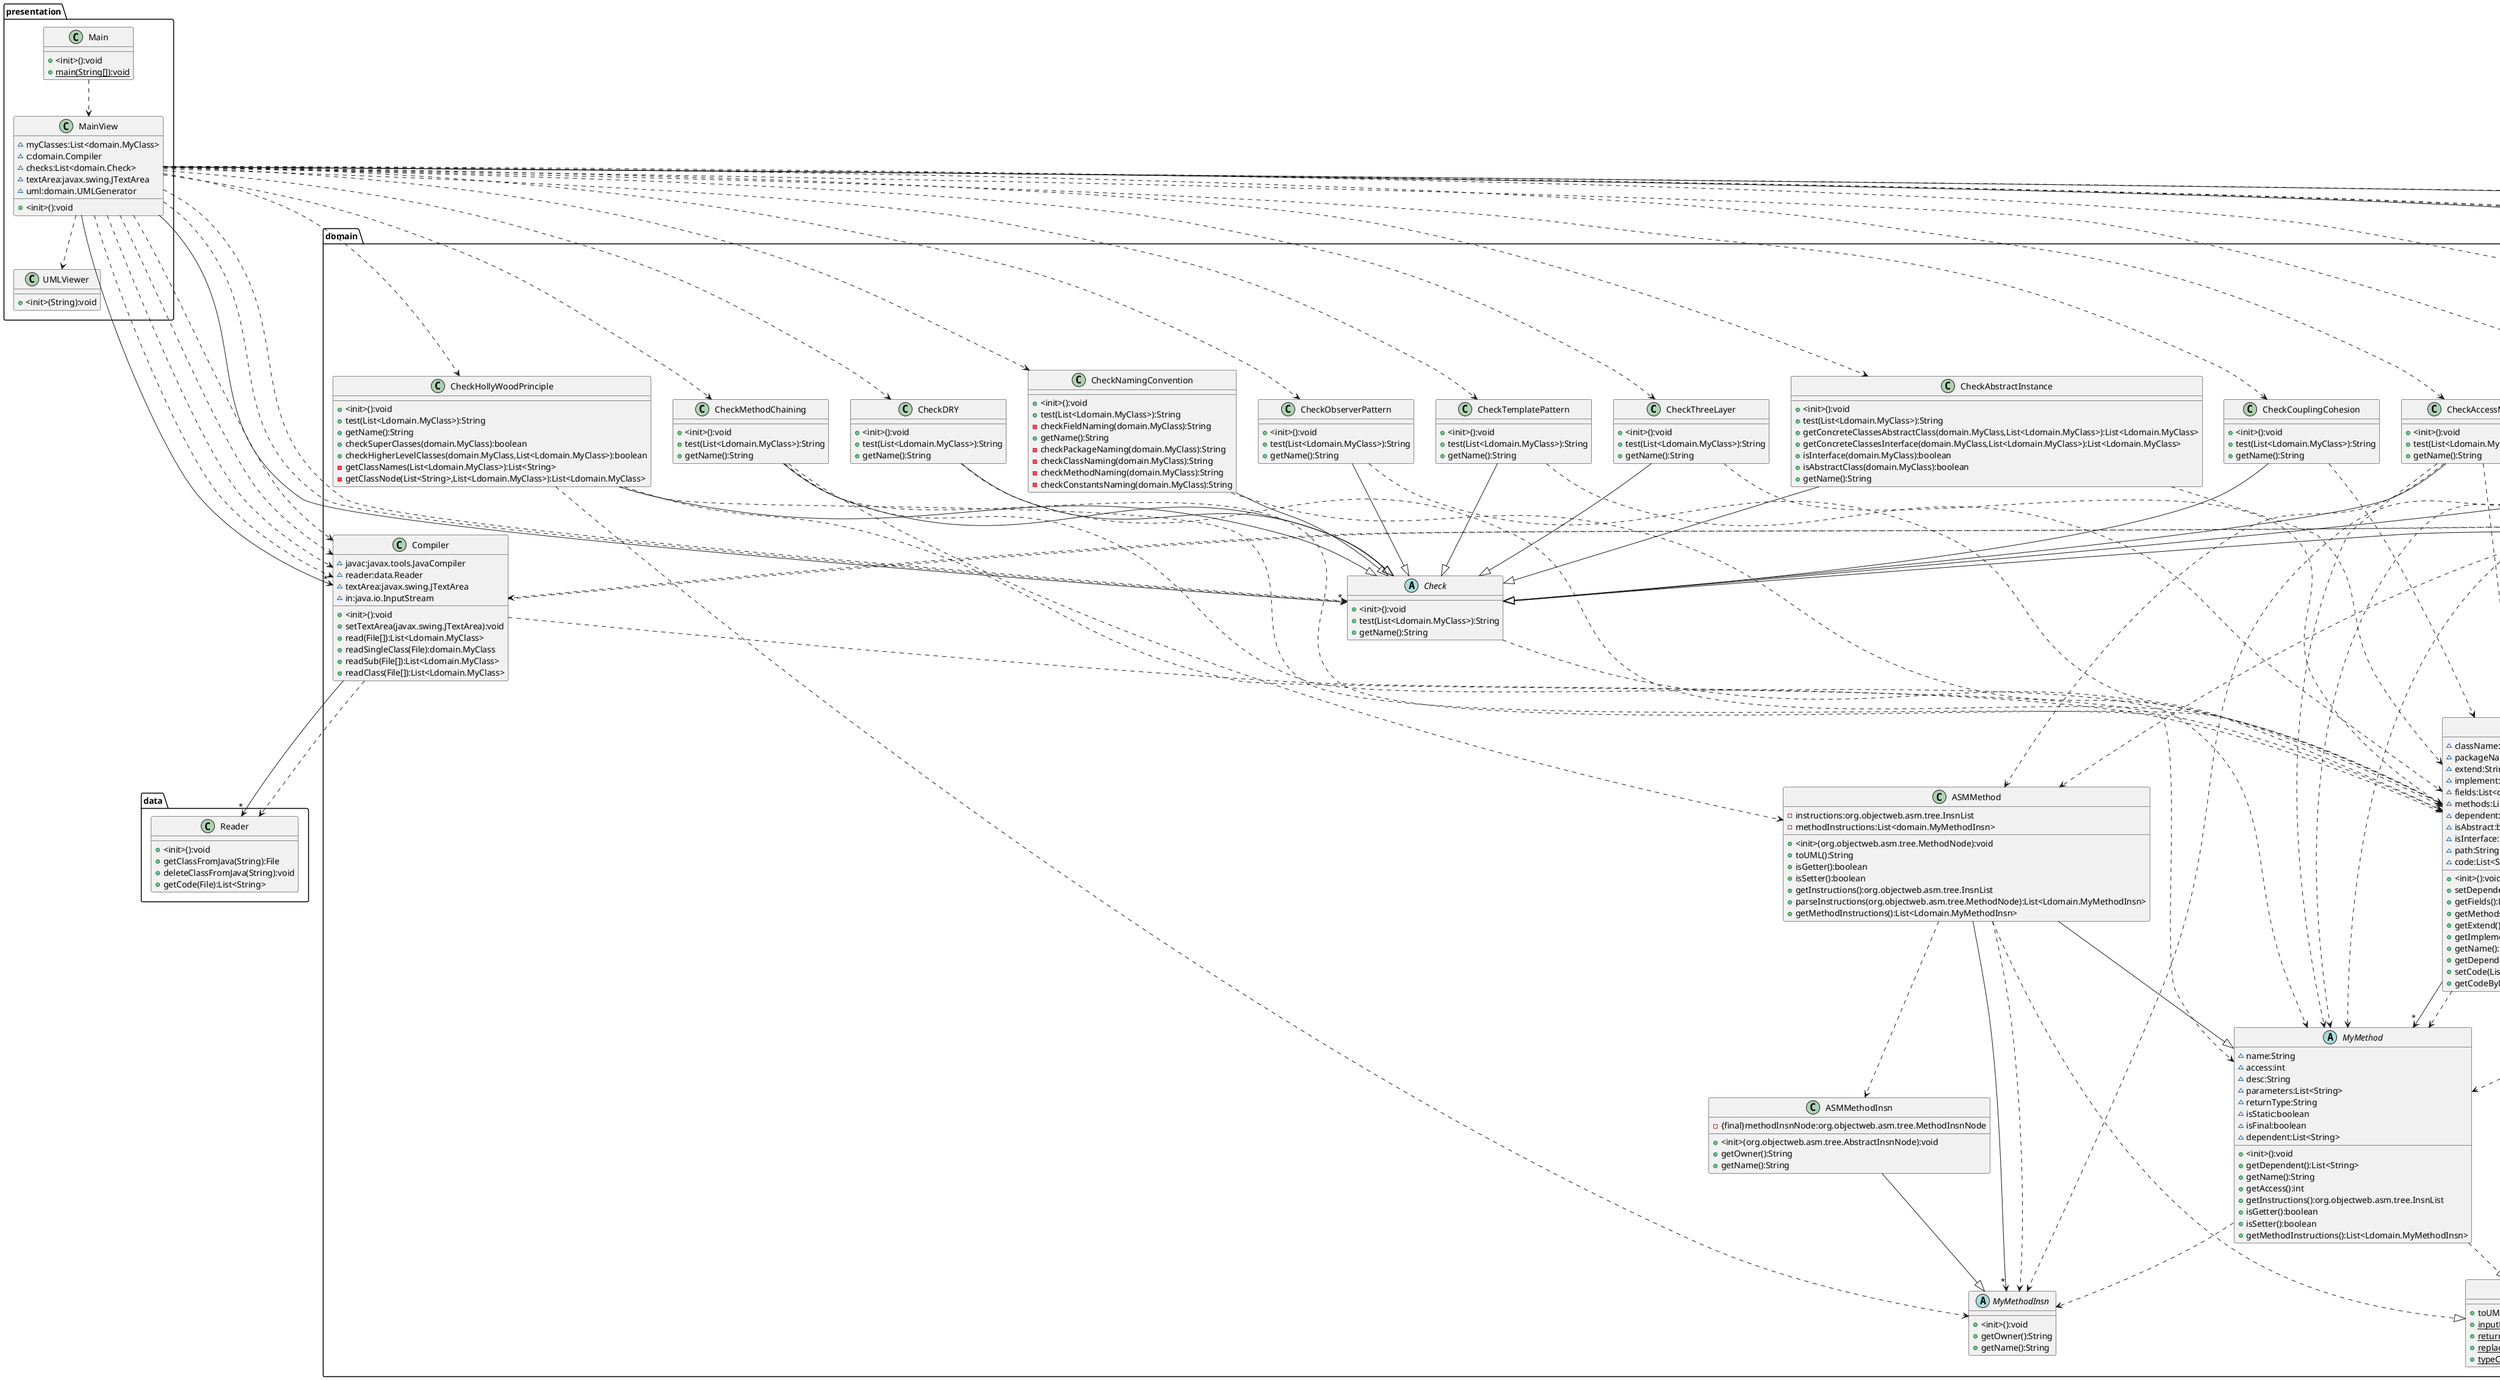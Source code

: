 @startuml
class data.Reader{
    +<init>():void
    +getClassFromJava(String):File
    +deleteClassFromJava(String):void
    +getCode(File):List<String>
}

class domain.ASMClass{
    -nestClasses:List<domain.MyClass>
    +<init>(org.objectweb.asm.tree.ClassNode,String):void
    +toClassUML():String
    +toRelationUML(List<String>):String
    +setDependent(List<String>):void
}

class domain.ASMField{
    +<init>(org.objectweb.asm.tree.FieldNode):void
    +toUML():String
}

class domain.ASMMethod{
    -instructions:org.objectweb.asm.tree.InsnList
    -methodInstructions:List<domain.MyMethodInsn>
    +<init>(org.objectweb.asm.tree.MethodNode):void
    +toUML():String
    +isGetter():boolean
    +isSetter():boolean
    +getInstructions():org.objectweb.asm.tree.InsnList
    +parseInstructions(org.objectweb.asm.tree.MethodNode):List<Ldomain.MyMethodInsn>
    +getMethodInstructions():List<Ldomain.MyMethodInsn>
}

class domain.ASMMethodInsn{
    -{final}methodInsnNode:org.objectweb.asm.tree.MethodInsnNode
    +<init>(org.objectweb.asm.tree.AbstractInsnNode):void
    +getOwner():String
    +getName():String
}

abstract class domain.Check{
    +<init>():void
    +test(List<Ldomain.MyClass>):String
    +getName():String
}

class domain.CheckAbstractInstance{
    +<init>():void
    +test(List<Ldomain.MyClass>):String
    +getConcreteClassesAbstractClass(domain.MyClass,List<Ldomain.MyClass>):List<Ldomain.MyClass>
    +getConcreteClassesInterface(domain.MyClass,List<Ldomain.MyClass>):List<Ldomain.MyClass>
    +isInterface(domain.MyClass):boolean
    +isAbstractClass(domain.MyClass):boolean
    +getName():String
}

class domain.CheckAccessModifier{
    +<init>():void
    +test(List<Ldomain.MyClass>):String
    +getName():String
}

class domain.CheckAdapterPattern{
    +<init>():void
    +test(List<Ldomain.MyClass>):String
    +getPossibleTargetsFromPossibleClients(List<Ldomain.MyClass>):List<Ldomain.MyClass>
    -getClassNode(String,List<Ldomain.MyClass>):domain.MyClass
    -getClassNames(List<Ldomain.MyClass>):List<String>
    +getPossibleAdaptersFromAdaptees(List<Ldomain.MyClass>):List<Ldomain.MyClass>
    -getFieldType(domain.MyField):String
    +getAdapters(List<Ldomain.MyClass>,List<Ldomain.MyClass>):List<Ldomain.MyClass>
    +getName():String
}

class domain.CheckCouplingCohesion{
    +<init>():void
    +test(List<Ldomain.MyClass>):String
    +getName():String
}

class domain.CheckDataClass{
    +<init>():void
    +test(List<Ldomain.MyClass>):String
    +getName():String
}

class domain.CheckDRY{
    +<init>():void
    +test(List<Ldomain.MyClass>):String
    +getName():String
}

class domain.CheckHollyWoodPrinciple{
    +<init>():void
    +test(List<Ldomain.MyClass>):String
    +getName():String
    +checkSuperClasses(domain.MyClass):boolean
    +checkHigherLevelClasses(domain.MyClass,List<Ldomain.MyClass>):boolean
    -getClassNames(List<Ldomain.MyClass>):List<String>
    -getClassNode(List<String>,List<Ldomain.MyClass>):List<Ldomain.MyClass>
}

class domain.CheckMethodChaining{
    +<init>():void
    +test(List<Ldomain.MyClass>):String
    +getName():String
}

class domain.CheckNamingConvention{
    +<init>():void
    +test(List<Ldomain.MyClass>):String
    -checkFieldNaming(domain.MyClass):String
    +getName():String
    -checkPackageNaming(domain.MyClass):String
    -checkClassNaming(domain.MyClass):String
    -checkMethodNaming(domain.MyClass):String
    -checkConstantsNaming(domain.MyClass):String
}

class domain.CheckObserverPattern{
    +<init>():void
    +test(List<Ldomain.MyClass>):String
    +getName():String
}

class domain.CheckTemplatePattern{
    +<init>():void
    +test(List<Ldomain.MyClass>):String
    +getName():String
}

class domain.CheckThreeLayer{
    +<init>():void
    +test(List<Ldomain.MyClass>):String
    +getName():String
}

class domain.ClassRelation{
    ~hasa:List<String,String>
    ~extend:List<String,String>
    ~implement:List<String,String>
    ~dependent:List<String,String>
    +<init>(List<Ldomain.MyClass>):void
}

abstract class domain.CohesionMetric{
    +<init>():void
}

class domain.Compiler{
    ~javac:javax.tools.JavaCompiler
    ~reader:data.Reader
    ~textArea:javax.swing.JTextArea
    ~in:java.io.InputStream
    +<init>():void
    +setTextArea(javax.swing.JTextArea):void
    +read(File[]):List<Ldomain.MyClass>
    +readSingleClass(File):domain.MyClass
    +readSub(File[]):List<Ldomain.MyClass>
    +readClass(File[]):List<Ldomain.MyClass>
}

abstract class domain.CouplingMetric{
    +<init>():void
}

class domain.FentonAndMeltonMetric{
    +<init>():void
}

class domain.LCOM4{
    +<init>():void
}

abstract class domain.MyClass{
    ~className:String
    ~packageName:String
    ~extend:String
    ~implement:List<String>
    ~fields:List<domain.MyField>
    ~methods:List<domain.MyMethod>
    ~dependent:List<String>
    ~isAbstract:boolean
    ~isInterface:boolean
    ~path:String
    ~code:List<String>
    +<init>():void
    +setDependent(List<String>):void
    +getFields():List<Ldomain.MyField>
    +getMethods():List<Ldomain.MyMethod>
    +getExtend():String
    +getImplement():List<String>
    +getName():String
    +getDependent():List<String>
    +setCode(List<String>):void
    +getCodeByLine(int):String
}

abstract class domain.MyField{
    ~name:String
    ~desc:String
    ~isList:boolean
    ~listType:String
    ~isStatic:boolean
    ~isFinal:boolean
    ~access:int
    +<init>():void
    +getType():String
    +getName():String
    +getAccess():int
}

abstract class domain.MyMethod{
    ~name:String
    ~access:int
    ~desc:String
    ~parameters:List<String>
    ~returnType:String
    ~isStatic:boolean
    ~isFinal:boolean
    ~dependent:List<String>
    +<init>():void
    +getDependent():List<String>
    +getName():String
    +getAccess():int
    +getInstructions():org.objectweb.asm.tree.InsnList
    +isGetter():boolean
    +isSetter():boolean
    +getMethodInstructions():List<Ldomain.MyMethodInsn>
}

abstract class domain.MyMethodInsn{
    +<init>():void
    +getOwner():String
    +getName():String
}

interface domain.UML{
    +toUML():String
    +{static}inputFromSignature(String):List<String>
    +{static}returnFromSignature(String):String
    +{static}replace(String):String
    +{static}typeConvert(String):String
}

class domain.UMLGenerator{
    -myClasses:List<domain.MyClass>
    -myClassNames:List<String>
    +<init>(List<Ldomain.MyClass>):void
    +generateAllUMLCode():String
}

class presentation.Main{
    +<init>():void
    +{static}main(String[]):void
}

class presentation.MainView{
    ~myClasses:List<domain.MyClass>
    ~c:domain.Compiler
    ~checks:List<domain.Check>
    ~textArea:javax.swing.JTextArea
    ~uml:domain.UMLGenerator
    +<init>():void
}

class presentation.UMLViewer{
    +<init>(String):void
}

domain.ASMClass-->"*"domain.MyClass
domain.ASMClass--|>domain.MyClass
domain.ASMClass..>domain.ASMField
domain.ASMClass..>domain.ASMMethod
domain.ASMClass..>domain.Compiler
domain.ASMClass..>domain.MyField
domain.ASMClass..>domain.MyMethod
domain.ASMClass..>domain.MyClass
domain.ASMField--|>domain.MyField
domain.ASMField..|>domain.UML
domain.ASMMethod-->"*"domain.MyMethodInsn
domain.ASMMethod--|>domain.MyMethod
domain.ASMMethod..|>domain.UML
domain.ASMMethod..>domain.ASMMethodInsn
domain.ASMMethod..>domain.MyMethodInsn
domain.ASMMethodInsn--|>domain.MyMethodInsn
domain.Check..>domain.MyClass
domain.CheckAbstractInstance--|>domain.Check
domain.CheckAbstractInstance..>domain.MyClass
domain.CheckAccessModifier--|>domain.Check
domain.CheckAccessModifier..>domain.MyClass
domain.CheckAccessModifier..>domain.MyField
domain.CheckAccessModifier..>domain.MyMethod
domain.CheckAccessModifier..>domain.ASMMethod
domain.CheckAdapterPattern--|>domain.Check
domain.CheckAdapterPattern..>domain.MyClass
domain.CheckAdapterPattern..>domain.MyField
domain.CheckAdapterPattern..>domain.MyMethod
domain.CheckAdapterPattern..>domain.MyMethodInsn
domain.CheckCouplingCohesion--|>domain.Check
domain.CheckCouplingCohesion..>domain.MyClass
domain.CheckDataClass--|>domain.Check
domain.CheckDataClass..>domain.MyClass
domain.CheckDataClass..>domain.MyMethod
domain.CheckDRY--|>domain.Check
domain.CheckDRY..>domain.MyClass
domain.CheckHollyWoodPrinciple--|>domain.Check
domain.CheckHollyWoodPrinciple..>domain.MyClass
domain.CheckHollyWoodPrinciple..>domain.MyMethod
domain.CheckHollyWoodPrinciple..>domain.MyMethodInsn
domain.CheckMethodChaining--|>domain.Check
domain.CheckMethodChaining..>domain.MyClass
domain.CheckMethodChaining..>domain.MyMethod
domain.CheckMethodChaining..>domain.ASMMethod
domain.CheckNamingConvention--|>domain.Check
domain.CheckNamingConvention..>domain.MyClass
domain.CheckObserverPattern--|>domain.Check
domain.CheckObserverPattern..>domain.MyClass
domain.CheckTemplatePattern--|>domain.Check
domain.CheckTemplatePattern..>domain.MyClass
domain.CheckThreeLayer--|>domain.Check
domain.CheckThreeLayer..>domain.MyClass
domain.ClassRelation..>domain.MyClass
domain.Compiler-->"*"data.Reader
domain.Compiler..>data.Reader
domain.Compiler..>domain.MyClass
domain.Compiler..>domain.ASMClass
domain.FentonAndMeltonMetric--|>domain.CouplingMetric
domain.LCOM4--|>domain.CohesionMetric
domain.MyClass-->"*"domain.MyField
domain.MyClass-->"*"domain.MyMethod
domain.MyClass..>domain.MyField
domain.MyClass..>domain.MyMethod
domain.MyField..|>domain.UML
domain.MyMethod..|>domain.UML
domain.MyMethod..>domain.MyMethodInsn
domain.UMLGenerator-->"*"domain.MyClass
domain.UMLGenerator..>domain.MyClass
domain.UMLGenerator..>domain.ASMClass
presentation.Main..>presentation.MainView
presentation.MainView-->"*"domain.MyClass
presentation.MainView-->"*"domain.Compiler
presentation.MainView-->"*"domain.Check
presentation.MainView-->"*"domain.UMLGenerator
presentation.MainView..>domain.CheckAccessModifier
presentation.MainView..>domain.CheckMethodChaining
presentation.MainView..>domain.CheckObserverPattern
presentation.MainView..>domain.CheckDataClass
presentation.MainView..>domain.CheckAbstractInstance
presentation.MainView..>domain.CheckHollyWoodPrinciple
presentation.MainView..>domain.CheckAdapterPattern
presentation.MainView..>domain.CheckCouplingCohesion
presentation.MainView..>domain.CheckThreeLayer
presentation.MainView..>domain.CheckNamingConvention
presentation.MainView..>domain.CheckTemplatePattern
presentation.MainView..>domain.CheckDRY
presentation.MainView..>domain.Compiler
presentation.MainView..>domain.Check
presentation.MainView..>domain.Check
presentation.MainView..>domain.MyClass
presentation.MainView..>domain.UMLGenerator
presentation.MainView..>presentation.UMLViewer
presentation.MainView..>domain.UMLGenerator
presentation.MainView..>domain.Compiler
presentation.MainView..>domain.Compiler
presentation.MainView..>domain.Compiler
@enduml
